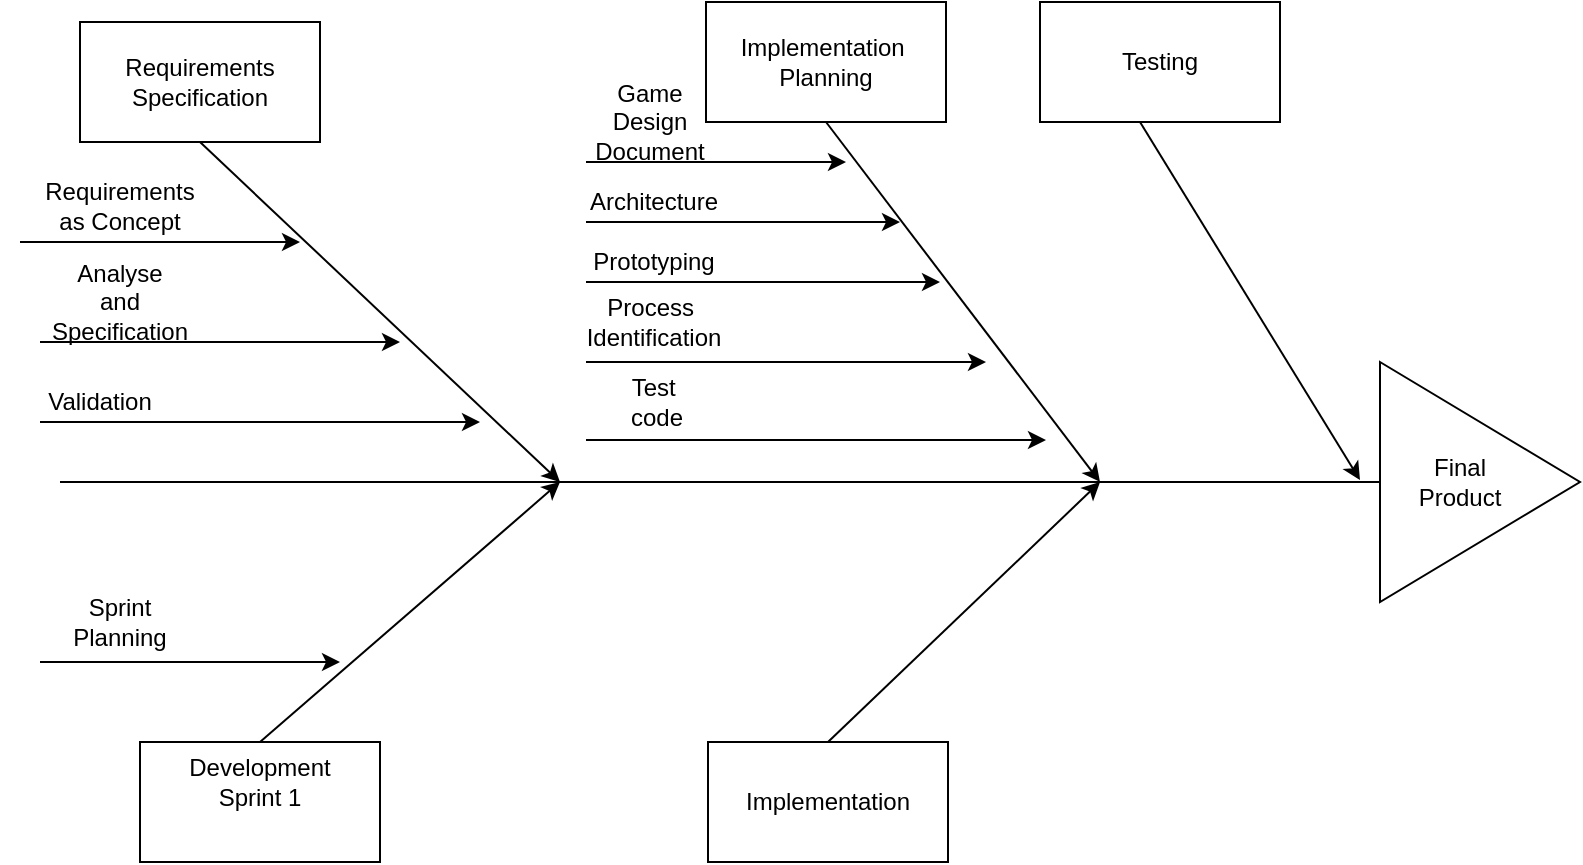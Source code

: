 <mxfile version="13.6.9" type="github">
  <diagram id="JOyKmMf-eM4ld4PkHPoQ" name="Page-1">
    <mxGraphModel dx="898" dy="511" grid="1" gridSize="10" guides="1" tooltips="1" connect="1" arrows="1" fold="1" page="1" pageScale="1" pageWidth="827" pageHeight="1169" math="0" shadow="0">
      <root>
        <mxCell id="0" />
        <mxCell id="1" parent="0" />
        <mxCell id="qkDRgSr3KnTp2TUaRVc6-1" value="" style="rounded=0;whiteSpace=wrap;html=1;" parent="1" vertex="1">
          <mxGeometry x="40" y="50" width="120" height="60" as="geometry" />
        </mxCell>
        <mxCell id="qkDRgSr3KnTp2TUaRVc6-2" value="" style="rounded=0;whiteSpace=wrap;html=1;" parent="1" vertex="1">
          <mxGeometry x="353" y="40" width="120" height="60" as="geometry" />
        </mxCell>
        <mxCell id="qkDRgSr3KnTp2TUaRVc6-3" value="" style="rounded=0;whiteSpace=wrap;html=1;" parent="1" vertex="1">
          <mxGeometry x="70" y="410" width="120" height="60" as="geometry" />
        </mxCell>
        <mxCell id="qkDRgSr3KnTp2TUaRVc6-5" value="" style="triangle;whiteSpace=wrap;html=1;" parent="1" vertex="1">
          <mxGeometry x="690" y="220" width="100" height="120" as="geometry" />
        </mxCell>
        <mxCell id="qkDRgSr3KnTp2TUaRVc6-6" value="" style="rounded=0;whiteSpace=wrap;html=1;" parent="1" vertex="1">
          <mxGeometry x="520" y="40" width="120" height="60" as="geometry" />
        </mxCell>
        <mxCell id="qkDRgSr3KnTp2TUaRVc6-8" value="" style="endArrow=none;html=1;entryX=0;entryY=0.5;entryDx=0;entryDy=0;" parent="1" target="qkDRgSr3KnTp2TUaRVc6-5" edge="1">
          <mxGeometry width="50" height="50" relative="1" as="geometry">
            <mxPoint x="30" y="280" as="sourcePoint" />
            <mxPoint x="440" y="290" as="targetPoint" />
          </mxGeometry>
        </mxCell>
        <mxCell id="qkDRgSr3KnTp2TUaRVc6-9" value="" style="endArrow=classic;html=1;exitX=0.5;exitY=0;exitDx=0;exitDy=0;" parent="1" source="qkDRgSr3KnTp2TUaRVc6-3" edge="1">
          <mxGeometry width="50" height="50" relative="1" as="geometry">
            <mxPoint x="390" y="340" as="sourcePoint" />
            <mxPoint x="280" y="280" as="targetPoint" />
            <Array as="points" />
          </mxGeometry>
        </mxCell>
        <mxCell id="qkDRgSr3KnTp2TUaRVc6-11" value="" style="endArrow=classic;html=1;exitX=0.5;exitY=1;exitDx=0;exitDy=0;" parent="1" source="qkDRgSr3KnTp2TUaRVc6-1" edge="1">
          <mxGeometry width="50" height="50" relative="1" as="geometry">
            <mxPoint x="380" y="350" as="sourcePoint" />
            <mxPoint x="280" y="280" as="targetPoint" />
          </mxGeometry>
        </mxCell>
        <mxCell id="qkDRgSr3KnTp2TUaRVc6-12" value="" style="endArrow=classic;html=1;exitX=0.5;exitY=1;exitDx=0;exitDy=0;" parent="1" source="qkDRgSr3KnTp2TUaRVc6-2" edge="1">
          <mxGeometry width="50" height="50" relative="1" as="geometry">
            <mxPoint x="380" y="350" as="sourcePoint" />
            <mxPoint x="550" y="280" as="targetPoint" />
          </mxGeometry>
        </mxCell>
        <mxCell id="qkDRgSr3KnTp2TUaRVc6-15" value="Requirements Specification" style="text;html=1;strokeColor=none;fillColor=none;align=center;verticalAlign=middle;whiteSpace=wrap;rounded=0;" parent="1" vertex="1">
          <mxGeometry x="70" y="70" width="60" height="20" as="geometry" />
        </mxCell>
        <mxCell id="qkDRgSr3KnTp2TUaRVc6-18" value="Development&lt;br&gt;Sprint 1" style="text;html=1;strokeColor=none;fillColor=none;align=center;verticalAlign=middle;whiteSpace=wrap;rounded=0;" parent="1" vertex="1">
          <mxGeometry x="110" y="420" width="40" height="20" as="geometry" />
        </mxCell>
        <mxCell id="qkDRgSr3KnTp2TUaRVc6-20" value="Implementation&amp;nbsp;&lt;br&gt;Planning&lt;br&gt;" style="text;html=1;strokeColor=none;fillColor=none;align=center;verticalAlign=middle;whiteSpace=wrap;rounded=0;" parent="1" vertex="1">
          <mxGeometry x="393" y="60" width="40" height="20" as="geometry" />
        </mxCell>
        <mxCell id="qkDRgSr3KnTp2TUaRVc6-22" value="Final&lt;br&gt;Product" style="text;html=1;strokeColor=none;fillColor=none;align=center;verticalAlign=middle;whiteSpace=wrap;rounded=0;" parent="1" vertex="1">
          <mxGeometry x="710" y="270" width="40" height="20" as="geometry" />
        </mxCell>
        <mxCell id="qkDRgSr3KnTp2TUaRVc6-24" value="" style="endArrow=classic;html=1;" parent="1" edge="1">
          <mxGeometry width="50" height="50" relative="1" as="geometry">
            <mxPoint x="10" y="160" as="sourcePoint" />
            <mxPoint x="150" y="160" as="targetPoint" />
            <Array as="points" />
          </mxGeometry>
        </mxCell>
        <mxCell id="qkDRgSr3KnTp2TUaRVc6-25" value="" style="endArrow=classic;html=1;" parent="1" edge="1">
          <mxGeometry width="50" height="50" relative="1" as="geometry">
            <mxPoint x="20" y="210" as="sourcePoint" />
            <mxPoint x="200" y="210" as="targetPoint" />
          </mxGeometry>
        </mxCell>
        <mxCell id="qkDRgSr3KnTp2TUaRVc6-26" value="" style="endArrow=classic;html=1;" parent="1" edge="1">
          <mxGeometry width="50" height="50" relative="1" as="geometry">
            <mxPoint x="20" y="250" as="sourcePoint" />
            <mxPoint x="240" y="250" as="targetPoint" />
          </mxGeometry>
        </mxCell>
        <mxCell id="qkDRgSr3KnTp2TUaRVc6-27" value="&lt;br&gt;Requirements&lt;br&gt;as Concept" style="text;html=1;strokeColor=none;fillColor=none;align=center;verticalAlign=middle;whiteSpace=wrap;rounded=0;" parent="1" vertex="1">
          <mxGeometry x="5" y="90" width="110" height="90" as="geometry" />
        </mxCell>
        <mxCell id="qkDRgSr3KnTp2TUaRVc6-29" value="Analyse&lt;br&gt;and&lt;br&gt;Specification" style="text;html=1;strokeColor=none;fillColor=none;align=center;verticalAlign=middle;whiteSpace=wrap;rounded=0;" parent="1" vertex="1">
          <mxGeometry y="180" width="120" height="20" as="geometry" />
        </mxCell>
        <mxCell id="qkDRgSr3KnTp2TUaRVc6-33" value="Validation&lt;br&gt;" style="text;html=1;strokeColor=none;fillColor=none;align=center;verticalAlign=middle;whiteSpace=wrap;rounded=0;" parent="1" vertex="1">
          <mxGeometry x="30" y="230" width="40" height="20" as="geometry" />
        </mxCell>
        <mxCell id="qkDRgSr3KnTp2TUaRVc6-36" value="" style="endArrow=classic;html=1;" parent="1" edge="1">
          <mxGeometry width="50" height="50" relative="1" as="geometry">
            <mxPoint x="293" y="120" as="sourcePoint" />
            <mxPoint x="423" y="120" as="targetPoint" />
          </mxGeometry>
        </mxCell>
        <mxCell id="qkDRgSr3KnTp2TUaRVc6-37" value="" style="endArrow=classic;html=1;" parent="1" edge="1">
          <mxGeometry width="50" height="50" relative="1" as="geometry">
            <mxPoint x="293" y="150" as="sourcePoint" />
            <mxPoint x="450" y="150" as="targetPoint" />
          </mxGeometry>
        </mxCell>
        <mxCell id="qkDRgSr3KnTp2TUaRVc6-38" value="" style="endArrow=classic;html=1;" parent="1" edge="1">
          <mxGeometry width="50" height="50" relative="1" as="geometry">
            <mxPoint x="293" y="180" as="sourcePoint" />
            <mxPoint x="470" y="180" as="targetPoint" />
          </mxGeometry>
        </mxCell>
        <mxCell id="qkDRgSr3KnTp2TUaRVc6-39" value="" style="endArrow=classic;html=1;" parent="1" edge="1">
          <mxGeometry width="50" height="50" relative="1" as="geometry">
            <mxPoint x="293" y="220" as="sourcePoint" />
            <mxPoint x="493" y="220" as="targetPoint" />
          </mxGeometry>
        </mxCell>
        <mxCell id="qkDRgSr3KnTp2TUaRVc6-40" value="" style="endArrow=classic;html=1;" parent="1" edge="1">
          <mxGeometry width="50" height="50" relative="1" as="geometry">
            <mxPoint x="293" y="259" as="sourcePoint" />
            <mxPoint x="523" y="259" as="targetPoint" />
          </mxGeometry>
        </mxCell>
        <mxCell id="qkDRgSr3KnTp2TUaRVc6-41" value="Game&lt;br&gt;Design&lt;br&gt;Document&lt;br&gt;" style="text;html=1;strokeColor=none;fillColor=none;align=center;verticalAlign=middle;whiteSpace=wrap;rounded=0;" parent="1" vertex="1">
          <mxGeometry x="280" y="90" width="90" height="20" as="geometry" />
        </mxCell>
        <mxCell id="qkDRgSr3KnTp2TUaRVc6-43" value="Architecture" style="text;html=1;strokeColor=none;fillColor=none;align=center;verticalAlign=middle;whiteSpace=wrap;rounded=0;" parent="1" vertex="1">
          <mxGeometry x="307" y="130" width="40" height="20" as="geometry" />
        </mxCell>
        <mxCell id="qkDRgSr3KnTp2TUaRVc6-44" value="Prototyping&lt;br&gt;" style="text;html=1;strokeColor=none;fillColor=none;align=center;verticalAlign=middle;whiteSpace=wrap;rounded=0;" parent="1" vertex="1">
          <mxGeometry x="307" y="160" width="40" height="20" as="geometry" />
        </mxCell>
        <mxCell id="qkDRgSr3KnTp2TUaRVc6-45" value="Test&amp;nbsp;&lt;br&gt;code&lt;br&gt;" style="text;html=1;strokeColor=none;fillColor=none;align=center;verticalAlign=middle;whiteSpace=wrap;rounded=0;" parent="1" vertex="1">
          <mxGeometry x="297" y="230" width="63" height="20" as="geometry" />
        </mxCell>
        <mxCell id="qkDRgSr3KnTp2TUaRVc6-47" value="Process&amp;nbsp;&lt;br&gt;Identification&lt;br&gt;" style="text;html=1;strokeColor=none;fillColor=none;align=center;verticalAlign=middle;whiteSpace=wrap;rounded=0;" parent="1" vertex="1">
          <mxGeometry x="307" y="190" width="40" height="20" as="geometry" />
        </mxCell>
        <mxCell id="qkDRgSr3KnTp2TUaRVc6-13" value="Testing" style="text;html=1;strokeColor=none;fillColor=none;align=center;verticalAlign=middle;whiteSpace=wrap;rounded=0;" parent="1" vertex="1">
          <mxGeometry x="560" y="60" width="40" height="20" as="geometry" />
        </mxCell>
        <mxCell id="qkDRgSr3KnTp2TUaRVc6-52" value="" style="rounded=0;whiteSpace=wrap;html=1;" parent="1" vertex="1">
          <mxGeometry x="354" y="410" width="120" height="60" as="geometry" />
        </mxCell>
        <mxCell id="qkDRgSr3KnTp2TUaRVc6-53" value="" style="endArrow=classic;html=1;exitX=0.5;exitY=0;exitDx=0;exitDy=0;" parent="1" source="qkDRgSr3KnTp2TUaRVc6-52" edge="1">
          <mxGeometry width="50" height="50" relative="1" as="geometry">
            <mxPoint x="330" y="360" as="sourcePoint" />
            <mxPoint x="550" y="280" as="targetPoint" />
          </mxGeometry>
        </mxCell>
        <mxCell id="qkDRgSr3KnTp2TUaRVc6-54" value="Implementation" style="text;html=1;strokeColor=none;fillColor=none;align=center;verticalAlign=middle;whiteSpace=wrap;rounded=0;" parent="1" vertex="1">
          <mxGeometry x="394" y="430" width="40" height="20" as="geometry" />
        </mxCell>
        <mxCell id="qkDRgSr3KnTp2TUaRVc6-55" value="Sprint&lt;br&gt;Planning" style="text;html=1;strokeColor=none;fillColor=none;align=center;verticalAlign=middle;whiteSpace=wrap;rounded=0;" parent="1" vertex="1">
          <mxGeometry x="40" y="340" width="40" height="20" as="geometry" />
        </mxCell>
        <mxCell id="qkDRgSr3KnTp2TUaRVc6-57" value="" style="endArrow=classic;html=1;" parent="1" edge="1">
          <mxGeometry width="50" height="50" relative="1" as="geometry">
            <mxPoint x="20" y="370" as="sourcePoint" />
            <mxPoint x="170" y="370" as="targetPoint" />
          </mxGeometry>
        </mxCell>
        <mxCell id="qkDRgSr3KnTp2TUaRVc6-58" value="" style="endArrow=classic;html=1;" parent="1" edge="1">
          <mxGeometry width="50" height="50" relative="1" as="geometry">
            <mxPoint x="570" y="100" as="sourcePoint" />
            <mxPoint x="680" y="279" as="targetPoint" />
          </mxGeometry>
        </mxCell>
      </root>
    </mxGraphModel>
  </diagram>
</mxfile>
